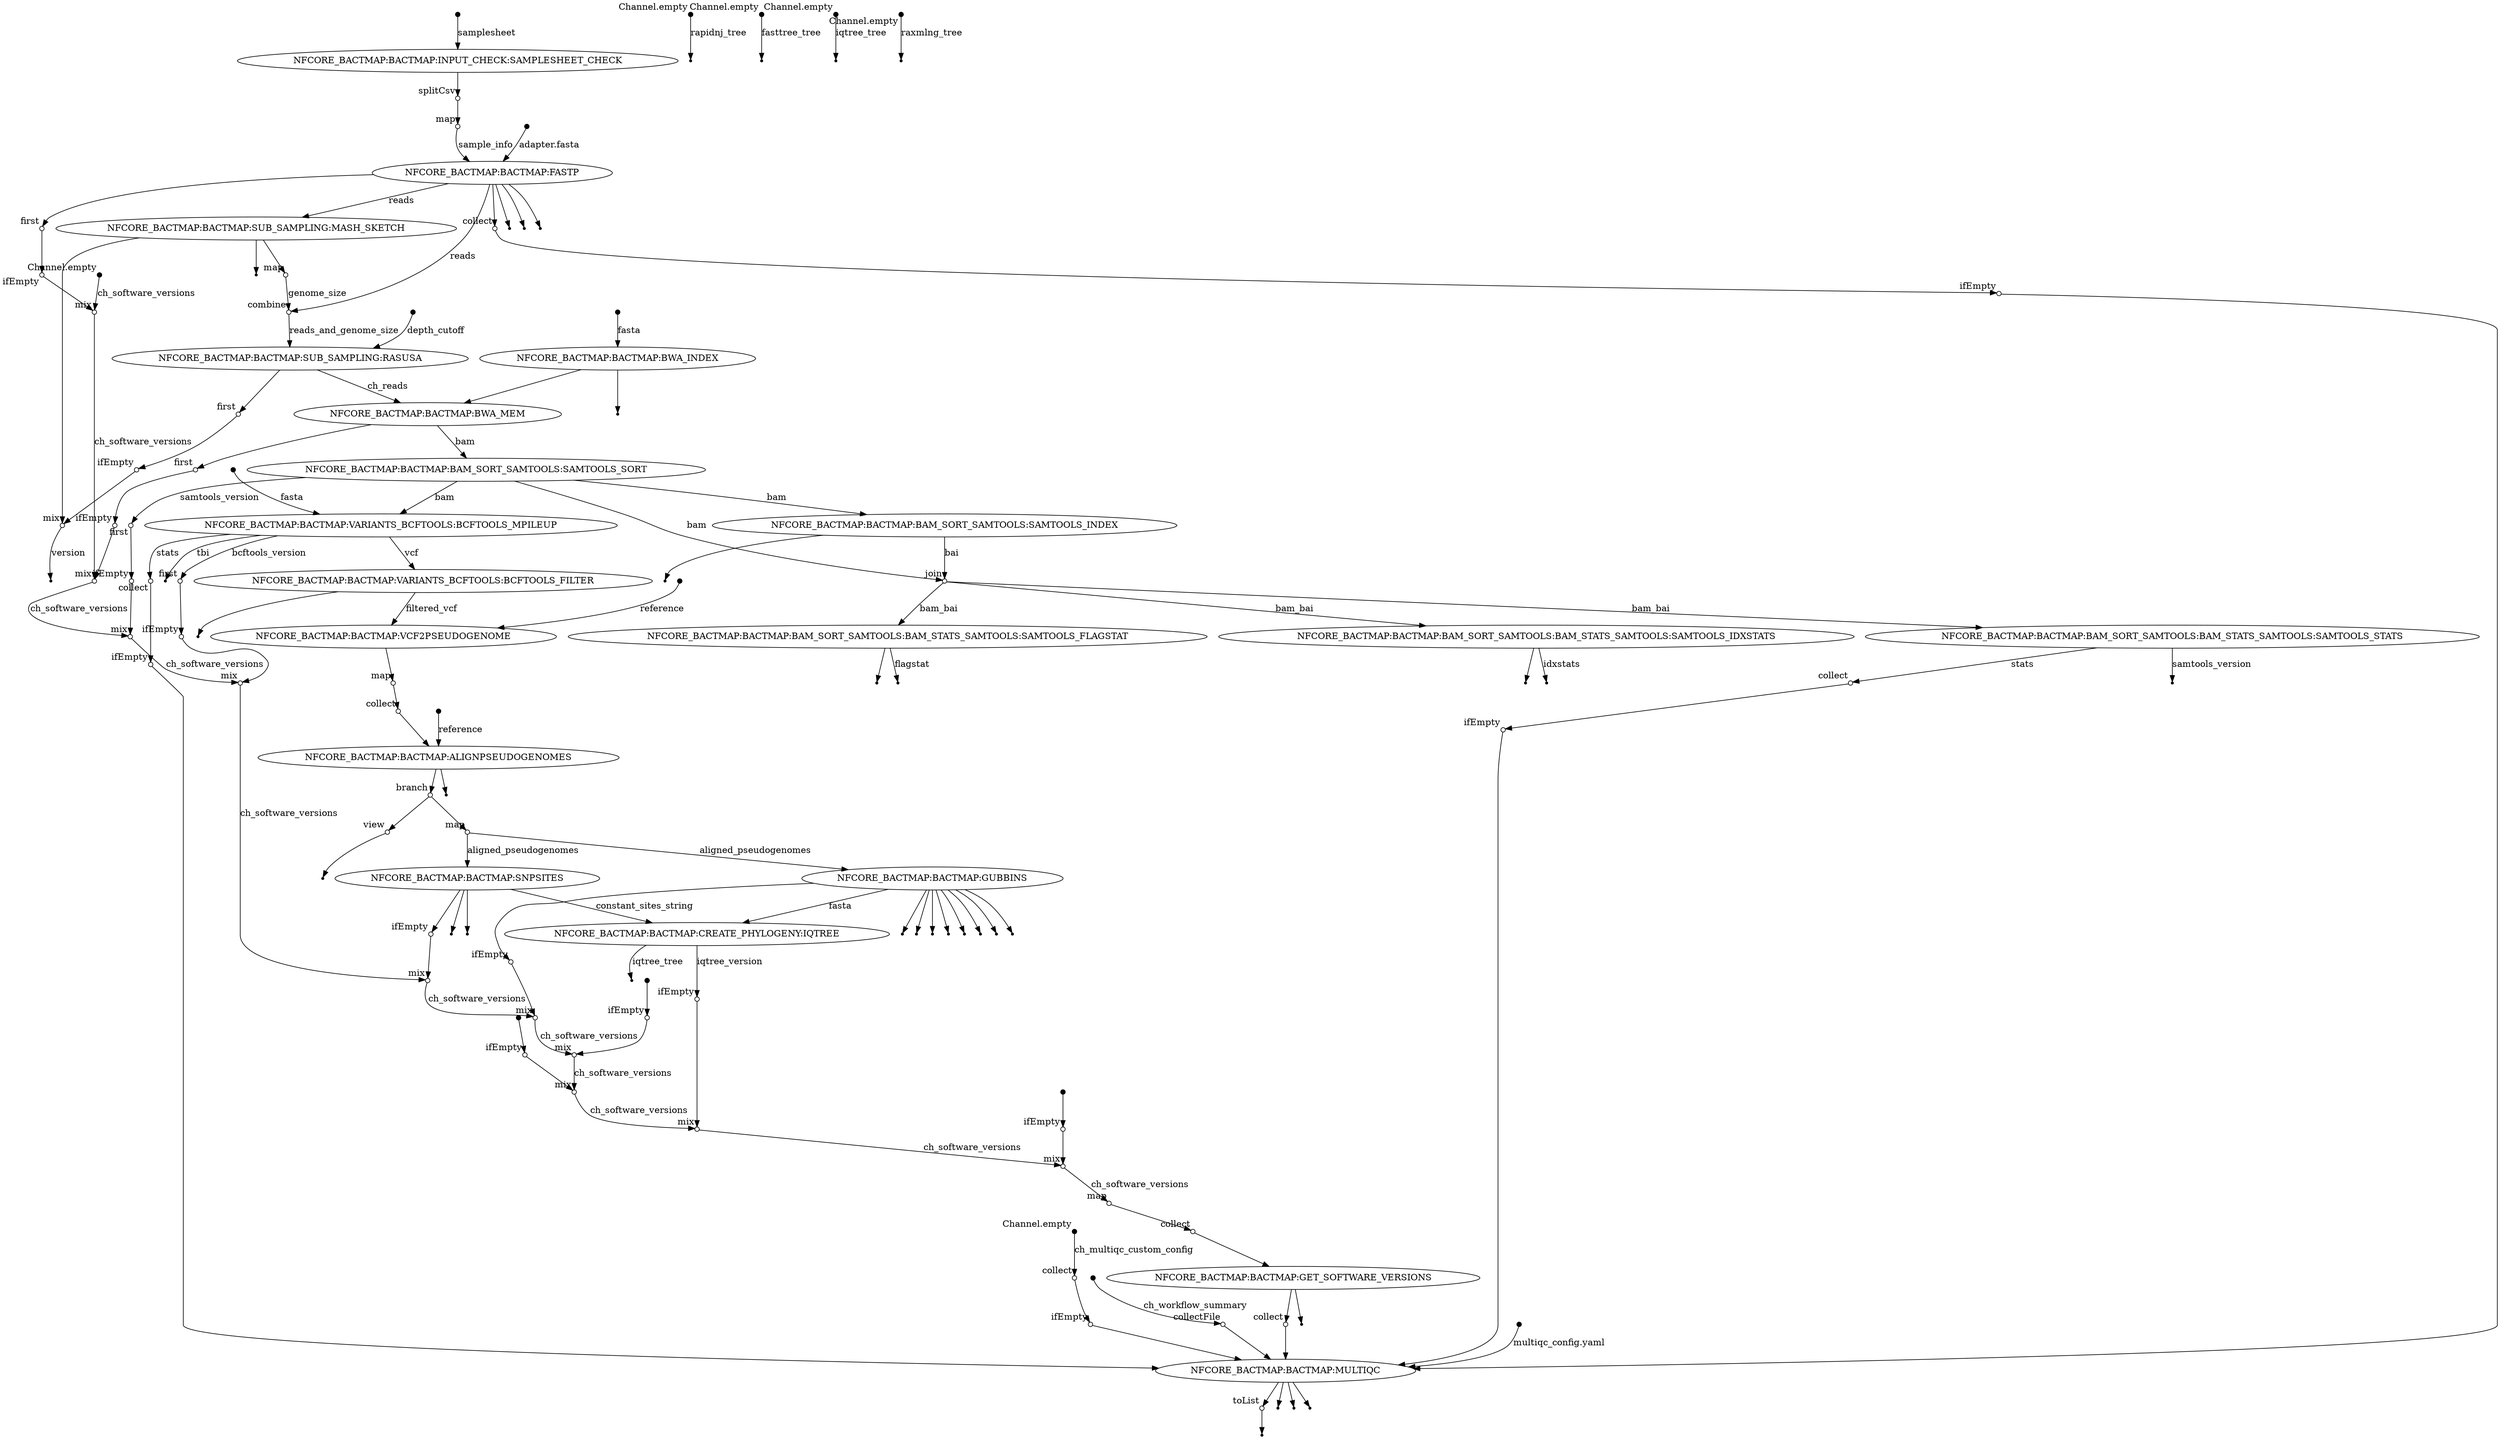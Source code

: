 digraph "pipeline_dag_20250421_215100" {
v0 [shape=point,label="",fixedsize=true,width=0.1,xlabel="Channel.empty"];
v106 [shape=circle,label="",fixedsize=true,width=0.1,xlabel="collect"];
v0 -> v106 [label="ch_multiqc_custom_config"];

v1 [shape=point,label="",fixedsize=true,width=0.1,xlabel="Channel.empty"];
v16 [shape=circle,label="",fixedsize=true,width=0.1,xlabel="mix"];
v1 -> v16 [label="ch_software_versions"];

v2 [shape=point,label="",fixedsize=true,width=0.1];
v3 [label="NFCORE_BACTMAP:BACTMAP:INPUT_CHECK:SAMPLESHEET_CHECK"];
v2 -> v3 [label="samplesheet"];

v3 [label="NFCORE_BACTMAP:BACTMAP:INPUT_CHECK:SAMPLESHEET_CHECK"];
v4 [shape=circle,label="",fixedsize=true,width=0.1,xlabel="splitCsv"];
v3 -> v4;

v4 [shape=circle,label="",fixedsize=true,width=0.1,xlabel="splitCsv"];
v5 [shape=circle,label="",fixedsize=true,width=0.1,xlabel="map"];
v4 -> v5;

v5 [shape=circle,label="",fixedsize=true,width=0.1,xlabel="map"];
v10 [label="NFCORE_BACTMAP:BACTMAP:FASTP"];
v5 -> v10 [label="sample_info"];

v6 [shape=point,label="",fixedsize=true,width=0.1];
v7 [label="NFCORE_BACTMAP:BACTMAP:BWA_INDEX"];
v6 -> v7 [label="fasta"];

v7 [label="NFCORE_BACTMAP:BACTMAP:BWA_INDEX"];
v27 [label="NFCORE_BACTMAP:BACTMAP:BWA_MEM"];
v7 -> v27;

v7 [label="NFCORE_BACTMAP:BACTMAP:BWA_INDEX"];
v8 [shape=point];
v7 -> v8;

v9 [shape=point,label="",fixedsize=true,width=0.1];
v10 [label="NFCORE_BACTMAP:BACTMAP:FASTP"];
v9 -> v10 [label="adapter.fasta"];

v10 [label="NFCORE_BACTMAP:BACTMAP:FASTP"];
v17 [label="NFCORE_BACTMAP:BACTMAP:SUB_SAMPLING:MASH_SKETCH"];
v10 -> v17 [label="reads"];

v10 [label="NFCORE_BACTMAP:BACTMAP:FASTP"];
v111 [shape=circle,label="",fixedsize=true,width=0.1,xlabel="collect"];
v10 -> v111;

v10 [label="NFCORE_BACTMAP:BACTMAP:FASTP"];
v13 [shape=point];
v10 -> v13;

v10 [label="NFCORE_BACTMAP:BACTMAP:FASTP"];
v12 [shape=point];
v10 -> v12;

v10 [label="NFCORE_BACTMAP:BACTMAP:FASTP"];
v14 [shape=circle,label="",fixedsize=true,width=0.1,xlabel="first"];
v10 -> v14;

v10 [label="NFCORE_BACTMAP:BACTMAP:FASTP"];
v11 [shape=point];
v10 -> v11;

v14 [shape=circle,label="",fixedsize=true,width=0.1,xlabel="first"];
v15 [shape=circle,label="",fixedsize=true,width=0.1,xlabel="ifEmpty"];
v14 -> v15;

v15 [shape=circle,label="",fixedsize=true,width=0.1,xlabel="ifEmpty"];
v16 [shape=circle,label="",fixedsize=true,width=0.1,xlabel="mix"];
v15 -> v16;

v16 [shape=circle,label="",fixedsize=true,width=0.1,xlabel="mix"];
v30 [shape=circle,label="",fixedsize=true,width=0.1,xlabel="mix"];
v16 -> v30 [label="ch_software_versions"];

v17 [label="NFCORE_BACTMAP:BACTMAP:SUB_SAMPLING:MASH_SKETCH"];
v18 [shape=point];
v17 -> v18;

v17 [label="NFCORE_BACTMAP:BACTMAP:SUB_SAMPLING:MASH_SKETCH"];
v19 [shape=circle,label="",fixedsize=true,width=0.1,xlabel="map"];
v17 -> v19;

v17 [label="NFCORE_BACTMAP:BACTMAP:SUB_SAMPLING:MASH_SKETCH"];
v25 [shape=circle,label="",fixedsize=true,width=0.1,xlabel="mix"];
v17 -> v25;

v19 [shape=circle,label="",fixedsize=true,width=0.1,xlabel="map"];
v20 [shape=circle,label="",fixedsize=true,width=0.1,xlabel="combine"];
v19 -> v20 [label="genome_size"];

v10 [label="NFCORE_BACTMAP:BACTMAP:FASTP"];
v20 [shape=circle,label="",fixedsize=true,width=0.1,xlabel="combine"];
v10 -> v20 [label="reads"];

v20 [shape=circle,label="",fixedsize=true,width=0.1,xlabel="combine"];
v22 [label="NFCORE_BACTMAP:BACTMAP:SUB_SAMPLING:RASUSA"];
v20 -> v22 [label="reads_and_genome_size"];

v21 [shape=point,label="",fixedsize=true,width=0.1];
v22 [label="NFCORE_BACTMAP:BACTMAP:SUB_SAMPLING:RASUSA"];
v21 -> v22 [label="depth_cutoff"];

v22 [label="NFCORE_BACTMAP:BACTMAP:SUB_SAMPLING:RASUSA"];
v27 [label="NFCORE_BACTMAP:BACTMAP:BWA_MEM"];
v22 -> v27 [label="ch_reads"];

v22 [label="NFCORE_BACTMAP:BACTMAP:SUB_SAMPLING:RASUSA"];
v23 [shape=circle,label="",fixedsize=true,width=0.1,xlabel="first"];
v22 -> v23;

v23 [shape=circle,label="",fixedsize=true,width=0.1,xlabel="first"];
v24 [shape=circle,label="",fixedsize=true,width=0.1,xlabel="ifEmpty"];
v23 -> v24;

v24 [shape=circle,label="",fixedsize=true,width=0.1,xlabel="ifEmpty"];
v25 [shape=circle,label="",fixedsize=true,width=0.1,xlabel="mix"];
v24 -> v25;

v25 [shape=circle,label="",fixedsize=true,width=0.1,xlabel="mix"];
v26 [shape=point];
v25 -> v26 [label="version"];

v27 [label="NFCORE_BACTMAP:BACTMAP:BWA_MEM"];
v31 [label="NFCORE_BACTMAP:BACTMAP:BAM_SORT_SAMTOOLS:SAMTOOLS_SORT"];
v27 -> v31 [label="bam"];

v27 [label="NFCORE_BACTMAP:BACTMAP:BWA_MEM"];
v28 [shape=circle,label="",fixedsize=true,width=0.1,xlabel="first"];
v27 -> v28;

v28 [shape=circle,label="",fixedsize=true,width=0.1,xlabel="first"];
v29 [shape=circle,label="",fixedsize=true,width=0.1,xlabel="ifEmpty"];
v28 -> v29;

v29 [shape=circle,label="",fixedsize=true,width=0.1,xlabel="ifEmpty"];
v30 [shape=circle,label="",fixedsize=true,width=0.1,xlabel="mix"];
v29 -> v30;

v30 [shape=circle,label="",fixedsize=true,width=0.1,xlabel="mix"];
v45 [shape=circle,label="",fixedsize=true,width=0.1,xlabel="mix"];
v30 -> v45 [label="ch_software_versions"];

v31 [label="NFCORE_BACTMAP:BACTMAP:BAM_SORT_SAMTOOLS:SAMTOOLS_SORT"];
v32 [label="NFCORE_BACTMAP:BACTMAP:BAM_SORT_SAMTOOLS:SAMTOOLS_INDEX"];
v31 -> v32 [label="bam"];

v31 [label="NFCORE_BACTMAP:BACTMAP:BAM_SORT_SAMTOOLS:SAMTOOLS_SORT"];
v43 [shape=circle,label="",fixedsize=true,width=0.1,xlabel="first"];
v31 -> v43 [label="samtools_version"];

v32 [label="NFCORE_BACTMAP:BACTMAP:BAM_SORT_SAMTOOLS:SAMTOOLS_INDEX"];
v34 [shape=circle,label="",fixedsize=true,width=0.1,xlabel="join"];
v32 -> v34 [label="bai"];

v32 [label="NFCORE_BACTMAP:BACTMAP:BAM_SORT_SAMTOOLS:SAMTOOLS_INDEX"];
v33 [shape=point];
v32 -> v33;

v31 [label="NFCORE_BACTMAP:BACTMAP:BAM_SORT_SAMTOOLS:SAMTOOLS_SORT"];
v34 [shape=circle,label="",fixedsize=true,width=0.1,xlabel="join"];
v31 -> v34 [label="bam"];

v34 [shape=circle,label="",fixedsize=true,width=0.1,xlabel="join"];
v35 [label="NFCORE_BACTMAP:BACTMAP:BAM_SORT_SAMTOOLS:BAM_STATS_SAMTOOLS:SAMTOOLS_STATS"];
v34 -> v35 [label="bam_bai"];

v35 [label="NFCORE_BACTMAP:BACTMAP:BAM_SORT_SAMTOOLS:BAM_STATS_SAMTOOLS:SAMTOOLS_STATS"];
v113 [shape=circle,label="",fixedsize=true,width=0.1,xlabel="collect"];
v35 -> v113 [label="stats"];

v35 [label="NFCORE_BACTMAP:BACTMAP:BAM_SORT_SAMTOOLS:BAM_STATS_SAMTOOLS:SAMTOOLS_STATS"];
v36 [shape=point];
v35 -> v36 [label="samtools_version"];

v34 [shape=circle,label="",fixedsize=true,width=0.1,xlabel="join"];
v37 [label="NFCORE_BACTMAP:BACTMAP:BAM_SORT_SAMTOOLS:BAM_STATS_SAMTOOLS:SAMTOOLS_FLAGSTAT"];
v34 -> v37 [label="bam_bai"];

v37 [label="NFCORE_BACTMAP:BACTMAP:BAM_SORT_SAMTOOLS:BAM_STATS_SAMTOOLS:SAMTOOLS_FLAGSTAT"];
v39 [shape=point];
v37 -> v39 [label="flagstat"];

v37 [label="NFCORE_BACTMAP:BACTMAP:BAM_SORT_SAMTOOLS:BAM_STATS_SAMTOOLS:SAMTOOLS_FLAGSTAT"];
v38 [shape=point];
v37 -> v38;

v34 [shape=circle,label="",fixedsize=true,width=0.1,xlabel="join"];
v40 [label="NFCORE_BACTMAP:BACTMAP:BAM_SORT_SAMTOOLS:BAM_STATS_SAMTOOLS:SAMTOOLS_IDXSTATS"];
v34 -> v40 [label="bam_bai"];

v40 [label="NFCORE_BACTMAP:BACTMAP:BAM_SORT_SAMTOOLS:BAM_STATS_SAMTOOLS:SAMTOOLS_IDXSTATS"];
v42 [shape=point];
v40 -> v42 [label="idxstats"];

v40 [label="NFCORE_BACTMAP:BACTMAP:BAM_SORT_SAMTOOLS:BAM_STATS_SAMTOOLS:SAMTOOLS_IDXSTATS"];
v41 [shape=point];
v40 -> v41;

v43 [shape=circle,label="",fixedsize=true,width=0.1,xlabel="first"];
v44 [shape=circle,label="",fixedsize=true,width=0.1,xlabel="ifEmpty"];
v43 -> v44;

v44 [shape=circle,label="",fixedsize=true,width=0.1,xlabel="ifEmpty"];
v45 [shape=circle,label="",fixedsize=true,width=0.1,xlabel="mix"];
v44 -> v45;

v45 [shape=circle,label="",fixedsize=true,width=0.1,xlabel="mix"];
v53 [shape=circle,label="",fixedsize=true,width=0.1,xlabel="mix"];
v45 -> v53 [label="ch_software_versions"];

v31 [label="NFCORE_BACTMAP:BACTMAP:BAM_SORT_SAMTOOLS:SAMTOOLS_SORT"];
v47 [label="NFCORE_BACTMAP:BACTMAP:VARIANTS_BCFTOOLS:BCFTOOLS_MPILEUP"];
v31 -> v47 [label="bam"];

v46 [shape=point,label="",fixedsize=true,width=0.1];
v47 [label="NFCORE_BACTMAP:BACTMAP:VARIANTS_BCFTOOLS:BCFTOOLS_MPILEUP"];
v46 -> v47 [label="fasta"];

v47 [label="NFCORE_BACTMAP:BACTMAP:VARIANTS_BCFTOOLS:BCFTOOLS_MPILEUP"];
v49 [label="NFCORE_BACTMAP:BACTMAP:VARIANTS_BCFTOOLS:BCFTOOLS_FILTER"];
v47 -> v49 [label="vcf"];

v47 [label="NFCORE_BACTMAP:BACTMAP:VARIANTS_BCFTOOLS:BCFTOOLS_MPILEUP"];
v48 [shape=point];
v47 -> v48 [label="tbi"];

v47 [label="NFCORE_BACTMAP:BACTMAP:VARIANTS_BCFTOOLS:BCFTOOLS_MPILEUP"];
v115 [shape=circle,label="",fixedsize=true,width=0.1,xlabel="collect"];
v47 -> v115 [label="stats"];

v47 [label="NFCORE_BACTMAP:BACTMAP:VARIANTS_BCFTOOLS:BCFTOOLS_MPILEUP"];
v51 [shape=circle,label="",fixedsize=true,width=0.1,xlabel="first"];
v47 -> v51 [label="bcftools_version"];

v49 [label="NFCORE_BACTMAP:BACTMAP:VARIANTS_BCFTOOLS:BCFTOOLS_FILTER"];
v55 [label="NFCORE_BACTMAP:BACTMAP:VCF2PSEUDOGENOME"];
v49 -> v55 [label="filtered_vcf"];

v49 [label="NFCORE_BACTMAP:BACTMAP:VARIANTS_BCFTOOLS:BCFTOOLS_FILTER"];
v50 [shape=point];
v49 -> v50;

v51 [shape=circle,label="",fixedsize=true,width=0.1,xlabel="first"];
v52 [shape=circle,label="",fixedsize=true,width=0.1,xlabel="ifEmpty"];
v51 -> v52;

v52 [shape=circle,label="",fixedsize=true,width=0.1,xlabel="ifEmpty"];
v53 [shape=circle,label="",fixedsize=true,width=0.1,xlabel="mix"];
v52 -> v53;

v53 [shape=circle,label="",fixedsize=true,width=0.1,xlabel="mix"];
v69 [shape=circle,label="",fixedsize=true,width=0.1,xlabel="mix"];
v53 -> v69 [label="ch_software_versions"];

v54 [shape=point,label="",fixedsize=true,width=0.1];
v55 [label="NFCORE_BACTMAP:BACTMAP:VCF2PSEUDOGENOME"];
v54 -> v55 [label="reference"];

v55 [label="NFCORE_BACTMAP:BACTMAP:VCF2PSEUDOGENOME"];
v56 [shape=circle,label="",fixedsize=true,width=0.1,xlabel="map"];
v55 -> v56;

v56 [shape=circle,label="",fixedsize=true,width=0.1,xlabel="map"];
v57 [shape=circle,label="",fixedsize=true,width=0.1,xlabel="collect"];
v56 -> v57;

v57 [shape=circle,label="",fixedsize=true,width=0.1,xlabel="collect"];
v59 [label="NFCORE_BACTMAP:BACTMAP:ALIGNPSEUDOGENOMES"];
v57 -> v59;

v58 [shape=point,label="",fixedsize=true,width=0.1];
v59 [label="NFCORE_BACTMAP:BACTMAP:ALIGNPSEUDOGENOMES"];
v58 -> v59 [label="reference"];

v59 [label="NFCORE_BACTMAP:BACTMAP:ALIGNPSEUDOGENOMES"];
v61 [shape=circle,label="",fixedsize=true,width=0.1,xlabel="branch"];
v59 -> v61;

v59 [label="NFCORE_BACTMAP:BACTMAP:ALIGNPSEUDOGENOMES"];
v60 [shape=point];
v59 -> v60;

v61 [shape=circle,label="",fixedsize=true,width=0.1,xlabel="branch"];
v64 [shape=circle,label="",fixedsize=true,width=0.1,xlabel="map"];
v61 -> v64;

v61 [shape=circle,label="",fixedsize=true,width=0.1,xlabel="branch"];
v62 [shape=circle,label="",fixedsize=true,width=0.1,xlabel="view"];
v61 -> v62;

v62 [shape=circle,label="",fixedsize=true,width=0.1,xlabel="view"];
v63 [shape=point];
v62 -> v63;

v64 [shape=circle,label="",fixedsize=true,width=0.1,xlabel="map"];
v65 [label="NFCORE_BACTMAP:BACTMAP:SNPSITES"];
v64 -> v65 [label="aligned_pseudogenomes"];

v65 [label="NFCORE_BACTMAP:BACTMAP:SNPSITES"];
v67 [shape=point];
v65 -> v67;

v65 [label="NFCORE_BACTMAP:BACTMAP:SNPSITES"];
v66 [shape=point];
v65 -> v66;

v65 [label="NFCORE_BACTMAP:BACTMAP:SNPSITES"];
v68 [shape=circle,label="",fixedsize=true,width=0.1,xlabel="ifEmpty"];
v65 -> v68;

v65 [label="NFCORE_BACTMAP:BACTMAP:SNPSITES"];
v87 [label="NFCORE_BACTMAP:BACTMAP:CREATE_PHYLOGENY:IQTREE"];
v65 -> v87 [label="constant_sites_string"];

v68 [shape=circle,label="",fixedsize=true,width=0.1,xlabel="ifEmpty"];
v69 [shape=circle,label="",fixedsize=true,width=0.1,xlabel="mix"];
v68 -> v69;

v69 [shape=circle,label="",fixedsize=true,width=0.1,xlabel="mix"];
v80 [shape=circle,label="",fixedsize=true,width=0.1,xlabel="mix"];
v69 -> v80 [label="ch_software_versions"];

v64 [shape=circle,label="",fixedsize=true,width=0.1,xlabel="map"];
v70 [label="NFCORE_BACTMAP:BACTMAP:GUBBINS"];
v64 -> v70 [label="aligned_pseudogenomes"];

v70 [label="NFCORE_BACTMAP:BACTMAP:GUBBINS"];
v87 [label="NFCORE_BACTMAP:BACTMAP:CREATE_PHYLOGENY:IQTREE"];
v70 -> v87 [label="fasta"];

v70 [label="NFCORE_BACTMAP:BACTMAP:GUBBINS"];
v78 [shape=point];
v70 -> v78;

v70 [label="NFCORE_BACTMAP:BACTMAP:GUBBINS"];
v77 [shape=point];
v70 -> v77;

v70 [label="NFCORE_BACTMAP:BACTMAP:GUBBINS"];
v76 [shape=point];
v70 -> v76;

v70 [label="NFCORE_BACTMAP:BACTMAP:GUBBINS"];
v75 [shape=point];
v70 -> v75;

v70 [label="NFCORE_BACTMAP:BACTMAP:GUBBINS"];
v74 [shape=point];
v70 -> v74;

v70 [label="NFCORE_BACTMAP:BACTMAP:GUBBINS"];
v73 [shape=point];
v70 -> v73;

v70 [label="NFCORE_BACTMAP:BACTMAP:GUBBINS"];
v72 [shape=point];
v70 -> v72;

v70 [label="NFCORE_BACTMAP:BACTMAP:GUBBINS"];
v71 [shape=point];
v70 -> v71;

v70 [label="NFCORE_BACTMAP:BACTMAP:GUBBINS"];
v79 [shape=circle,label="",fixedsize=true,width=0.1,xlabel="ifEmpty"];
v70 -> v79;

v79 [shape=circle,label="",fixedsize=true,width=0.1,xlabel="ifEmpty"];
v80 [shape=circle,label="",fixedsize=true,width=0.1,xlabel="mix"];
v79 -> v80;

v80 [shape=circle,label="",fixedsize=true,width=0.1,xlabel="mix"];
v93 [shape=circle,label="",fixedsize=true,width=0.1,xlabel="mix"];
v80 -> v93 [label="ch_software_versions"];

v81 [shape=point,label="",fixedsize=true,width=0.1,xlabel="Channel.empty"];
v82 [shape=point];
v81 -> v82 [label="rapidnj_tree"];

v83 [shape=point,label="",fixedsize=true,width=0.1,xlabel="Channel.empty"];
v84 [shape=point];
v83 -> v84 [label="fasttree_tree"];

v85 [shape=point,label="",fixedsize=true,width=0.1,xlabel="Channel.empty"];
v86 [shape=point];
v85 -> v86 [label="iqtree_tree"];

v87 [label="NFCORE_BACTMAP:BACTMAP:CREATE_PHYLOGENY:IQTREE"];
v88 [shape=point];
v87 -> v88 [label="iqtree_tree"];

v87 [label="NFCORE_BACTMAP:BACTMAP:CREATE_PHYLOGENY:IQTREE"];
v97 [shape=circle,label="",fixedsize=true,width=0.1,xlabel="ifEmpty"];
v87 -> v97 [label="iqtree_version"];

v89 [shape=point,label="",fixedsize=true,width=0.1,xlabel="Channel.empty"];
v90 [shape=point];
v89 -> v90 [label="raxmlng_tree"];

v91 [shape=point,label="",fixedsize=true,width=0.1];
v92 [shape=circle,label="",fixedsize=true,width=0.1,xlabel="ifEmpty"];
v91 -> v92;

v92 [shape=circle,label="",fixedsize=true,width=0.1,xlabel="ifEmpty"];
v93 [shape=circle,label="",fixedsize=true,width=0.1,xlabel="mix"];
v92 -> v93;

v93 [shape=circle,label="",fixedsize=true,width=0.1,xlabel="mix"];
v96 [shape=circle,label="",fixedsize=true,width=0.1,xlabel="mix"];
v93 -> v96 [label="ch_software_versions"];

v94 [shape=point,label="",fixedsize=true,width=0.1];
v95 [shape=circle,label="",fixedsize=true,width=0.1,xlabel="ifEmpty"];
v94 -> v95;

v95 [shape=circle,label="",fixedsize=true,width=0.1,xlabel="ifEmpty"];
v96 [shape=circle,label="",fixedsize=true,width=0.1,xlabel="mix"];
v95 -> v96;

v96 [shape=circle,label="",fixedsize=true,width=0.1,xlabel="mix"];
v98 [shape=circle,label="",fixedsize=true,width=0.1,xlabel="mix"];
v96 -> v98 [label="ch_software_versions"];

v97 [shape=circle,label="",fixedsize=true,width=0.1,xlabel="ifEmpty"];
v98 [shape=circle,label="",fixedsize=true,width=0.1,xlabel="mix"];
v97 -> v98;

v98 [shape=circle,label="",fixedsize=true,width=0.1,xlabel="mix"];
v101 [shape=circle,label="",fixedsize=true,width=0.1,xlabel="mix"];
v98 -> v101 [label="ch_software_versions"];

v99 [shape=point,label="",fixedsize=true,width=0.1];
v100 [shape=circle,label="",fixedsize=true,width=0.1,xlabel="ifEmpty"];
v99 -> v100;

v100 [shape=circle,label="",fixedsize=true,width=0.1,xlabel="ifEmpty"];
v101 [shape=circle,label="",fixedsize=true,width=0.1,xlabel="mix"];
v100 -> v101;

v101 [shape=circle,label="",fixedsize=true,width=0.1,xlabel="mix"];
v102 [shape=circle,label="",fixedsize=true,width=0.1,xlabel="map"];
v101 -> v102 [label="ch_software_versions"];

v102 [shape=circle,label="",fixedsize=true,width=0.1,xlabel="map"];
v103 [shape=circle,label="",fixedsize=true,width=0.1,xlabel="collect"];
v102 -> v103;

v103 [shape=circle,label="",fixedsize=true,width=0.1,xlabel="collect"];
v104 [label="NFCORE_BACTMAP:BACTMAP:GET_SOFTWARE_VERSIONS"];
v103 -> v104;

v104 [label="NFCORE_BACTMAP:BACTMAP:GET_SOFTWARE_VERSIONS"];
v105 [shape=point];
v104 -> v105;

v104 [label="NFCORE_BACTMAP:BACTMAP:GET_SOFTWARE_VERSIONS"];
v108 [shape=circle,label="",fixedsize=true,width=0.1,xlabel="collect"];
v104 -> v108;

v106 [shape=circle,label="",fixedsize=true,width=0.1,xlabel="collect"];
v107 [shape=circle,label="",fixedsize=true,width=0.1,xlabel="ifEmpty"];
v106 -> v107;

v107 [shape=circle,label="",fixedsize=true,width=0.1,xlabel="ifEmpty"];
v118 [label="NFCORE_BACTMAP:BACTMAP:MULTIQC"];
v107 -> v118;

v108 [shape=circle,label="",fixedsize=true,width=0.1,xlabel="collect"];
v118 [label="NFCORE_BACTMAP:BACTMAP:MULTIQC"];
v108 -> v118;

v109 [shape=point,label="",fixedsize=true,width=0.1];
v110 [shape=circle,label="",fixedsize=true,width=0.1,xlabel="collectFile"];
v109 -> v110 [label="ch_workflow_summary"];

v110 [shape=circle,label="",fixedsize=true,width=0.1,xlabel="collectFile"];
v118 [label="NFCORE_BACTMAP:BACTMAP:MULTIQC"];
v110 -> v118;

v111 [shape=circle,label="",fixedsize=true,width=0.1,xlabel="collect"];
v112 [shape=circle,label="",fixedsize=true,width=0.1,xlabel="ifEmpty"];
v111 -> v112;

v112 [shape=circle,label="",fixedsize=true,width=0.1,xlabel="ifEmpty"];
v118 [label="NFCORE_BACTMAP:BACTMAP:MULTIQC"];
v112 -> v118;

v113 [shape=circle,label="",fixedsize=true,width=0.1,xlabel="collect"];
v114 [shape=circle,label="",fixedsize=true,width=0.1,xlabel="ifEmpty"];
v113 -> v114;

v114 [shape=circle,label="",fixedsize=true,width=0.1,xlabel="ifEmpty"];
v118 [label="NFCORE_BACTMAP:BACTMAP:MULTIQC"];
v114 -> v118;

v115 [shape=circle,label="",fixedsize=true,width=0.1,xlabel="collect"];
v116 [shape=circle,label="",fixedsize=true,width=0.1,xlabel="ifEmpty"];
v115 -> v116;

v116 [shape=circle,label="",fixedsize=true,width=0.1,xlabel="ifEmpty"];
v118 [label="NFCORE_BACTMAP:BACTMAP:MULTIQC"];
v116 -> v118;

v117 [shape=point,label="",fixedsize=true,width=0.1];
v118 [label="NFCORE_BACTMAP:BACTMAP:MULTIQC"];
v117 -> v118 [label="multiqc_config.yaml"];

v118 [label="NFCORE_BACTMAP:BACTMAP:MULTIQC"];
v122 [shape=circle,label="",fixedsize=true,width=0.1,xlabel="toList"];
v118 -> v122;

v118 [label="NFCORE_BACTMAP:BACTMAP:MULTIQC"];
v121 [shape=point];
v118 -> v121;

v118 [label="NFCORE_BACTMAP:BACTMAP:MULTIQC"];
v120 [shape=point];
v118 -> v120;

v118 [label="NFCORE_BACTMAP:BACTMAP:MULTIQC"];
v119 [shape=point];
v118 -> v119;

v122 [shape=circle,label="",fixedsize=true,width=0.1,xlabel="toList"];
v123 [shape=point];
v122 -> v123;

}
